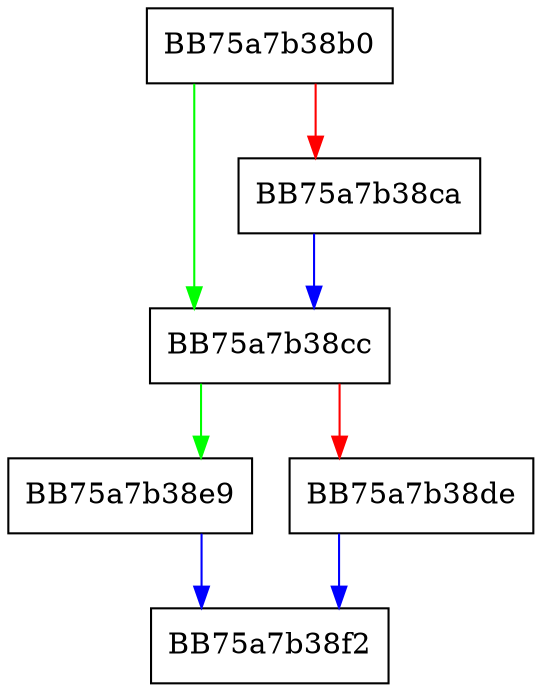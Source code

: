 digraph FPU_fistt_s32 {
  node [shape="box"];
  graph [splines=ortho];
  BB75a7b38b0 -> BB75a7b38cc [color="green"];
  BB75a7b38b0 -> BB75a7b38ca [color="red"];
  BB75a7b38ca -> BB75a7b38cc [color="blue"];
  BB75a7b38cc -> BB75a7b38e9 [color="green"];
  BB75a7b38cc -> BB75a7b38de [color="red"];
  BB75a7b38de -> BB75a7b38f2 [color="blue"];
  BB75a7b38e9 -> BB75a7b38f2 [color="blue"];
}